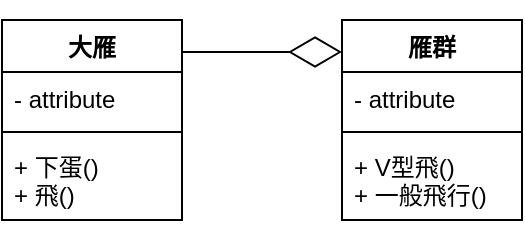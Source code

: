 <mxfile version="22.0.8" type="github">
  <diagram name="第 1 页" id="FR1k69GXd6Kn39nvwAWi">
    <mxGraphModel dx="1050" dy="1743" grid="1" gridSize="10" guides="1" tooltips="1" connect="1" arrows="1" fold="1" page="1" pageScale="1" pageWidth="827" pageHeight="1169" math="0" shadow="0">
      <root>
        <mxCell id="0" />
        <mxCell id="1" parent="0" />
        <mxCell id="tZuHjzZd8mnVyC86GWg2-1" value="大雁" style="swimlane;fontStyle=1;align=center;verticalAlign=top;childLayout=stackLayout;horizontal=1;startSize=26;horizontalStack=0;resizeParent=1;resizeParentMax=0;resizeLast=0;collapsible=1;marginBottom=0;whiteSpace=wrap;html=1;" vertex="1" parent="1">
          <mxGeometry x="284" y="-370" width="90" height="100" as="geometry" />
        </mxCell>
        <mxCell id="tZuHjzZd8mnVyC86GWg2-2" value="- attribute" style="text;strokeColor=none;fillColor=none;align=left;verticalAlign=top;spacingLeft=4;spacingRight=4;overflow=hidden;rotatable=0;points=[[0,0.5],[1,0.5]];portConstraint=eastwest;whiteSpace=wrap;html=1;" vertex="1" parent="tZuHjzZd8mnVyC86GWg2-1">
          <mxGeometry y="26" width="90" height="26" as="geometry" />
        </mxCell>
        <mxCell id="tZuHjzZd8mnVyC86GWg2-3" value="" style="line;strokeWidth=1;fillColor=none;align=left;verticalAlign=middle;spacingTop=-1;spacingLeft=3;spacingRight=3;rotatable=0;labelPosition=right;points=[];portConstraint=eastwest;strokeColor=inherit;" vertex="1" parent="tZuHjzZd8mnVyC86GWg2-1">
          <mxGeometry y="52" width="90" height="8" as="geometry" />
        </mxCell>
        <mxCell id="tZuHjzZd8mnVyC86GWg2-4" value="+ 下蛋()&lt;span style=&quot;white-space: pre;&quot;&gt;&#x9;&lt;/span&gt;&lt;br&gt;+ 飛()&lt;br&gt;" style="text;strokeColor=none;fillColor=none;align=left;verticalAlign=top;spacingLeft=4;spacingRight=4;overflow=hidden;rotatable=0;points=[[0,0.5],[1,0.5]];portConstraint=eastwest;whiteSpace=wrap;html=1;" vertex="1" parent="tZuHjzZd8mnVyC86GWg2-1">
          <mxGeometry y="60" width="90" height="40" as="geometry" />
        </mxCell>
        <mxCell id="tZuHjzZd8mnVyC86GWg2-5" value="" style="endArrow=diamondThin;endFill=0;endSize=24;html=1;rounded=0;" edge="1" parent="1">
          <mxGeometry width="160" relative="1" as="geometry">
            <mxPoint x="374" y="-354" as="sourcePoint" />
            <mxPoint x="454" y="-354" as="targetPoint" />
          </mxGeometry>
        </mxCell>
        <mxCell id="tZuHjzZd8mnVyC86GWg2-6" value="雁群" style="swimlane;fontStyle=1;align=center;verticalAlign=top;childLayout=stackLayout;horizontal=1;startSize=26;horizontalStack=0;resizeParent=1;resizeParentMax=0;resizeLast=0;collapsible=1;marginBottom=0;whiteSpace=wrap;html=1;" vertex="1" parent="1">
          <mxGeometry x="454" y="-370" width="90" height="100" as="geometry" />
        </mxCell>
        <mxCell id="tZuHjzZd8mnVyC86GWg2-7" value="- attribute" style="text;strokeColor=none;fillColor=none;align=left;verticalAlign=top;spacingLeft=4;spacingRight=4;overflow=hidden;rotatable=0;points=[[0,0.5],[1,0.5]];portConstraint=eastwest;whiteSpace=wrap;html=1;" vertex="1" parent="tZuHjzZd8mnVyC86GWg2-6">
          <mxGeometry y="26" width="90" height="26" as="geometry" />
        </mxCell>
        <mxCell id="tZuHjzZd8mnVyC86GWg2-8" value="" style="line;strokeWidth=1;fillColor=none;align=left;verticalAlign=middle;spacingTop=-1;spacingLeft=3;spacingRight=3;rotatable=0;labelPosition=right;points=[];portConstraint=eastwest;strokeColor=inherit;" vertex="1" parent="tZuHjzZd8mnVyC86GWg2-6">
          <mxGeometry y="52" width="90" height="8" as="geometry" />
        </mxCell>
        <mxCell id="tZuHjzZd8mnVyC86GWg2-9" value="+ V型飛()&lt;span style=&quot;white-space: pre;&quot;&gt;&#x9;&lt;/span&gt;&lt;br&gt;+ 一般飛行()" style="text;strokeColor=none;fillColor=none;align=left;verticalAlign=top;spacingLeft=4;spacingRight=4;overflow=hidden;rotatable=0;points=[[0,0.5],[1,0.5]];portConstraint=eastwest;whiteSpace=wrap;html=1;" vertex="1" parent="tZuHjzZd8mnVyC86GWg2-6">
          <mxGeometry y="60" width="90" height="40" as="geometry" />
        </mxCell>
      </root>
    </mxGraphModel>
  </diagram>
</mxfile>
